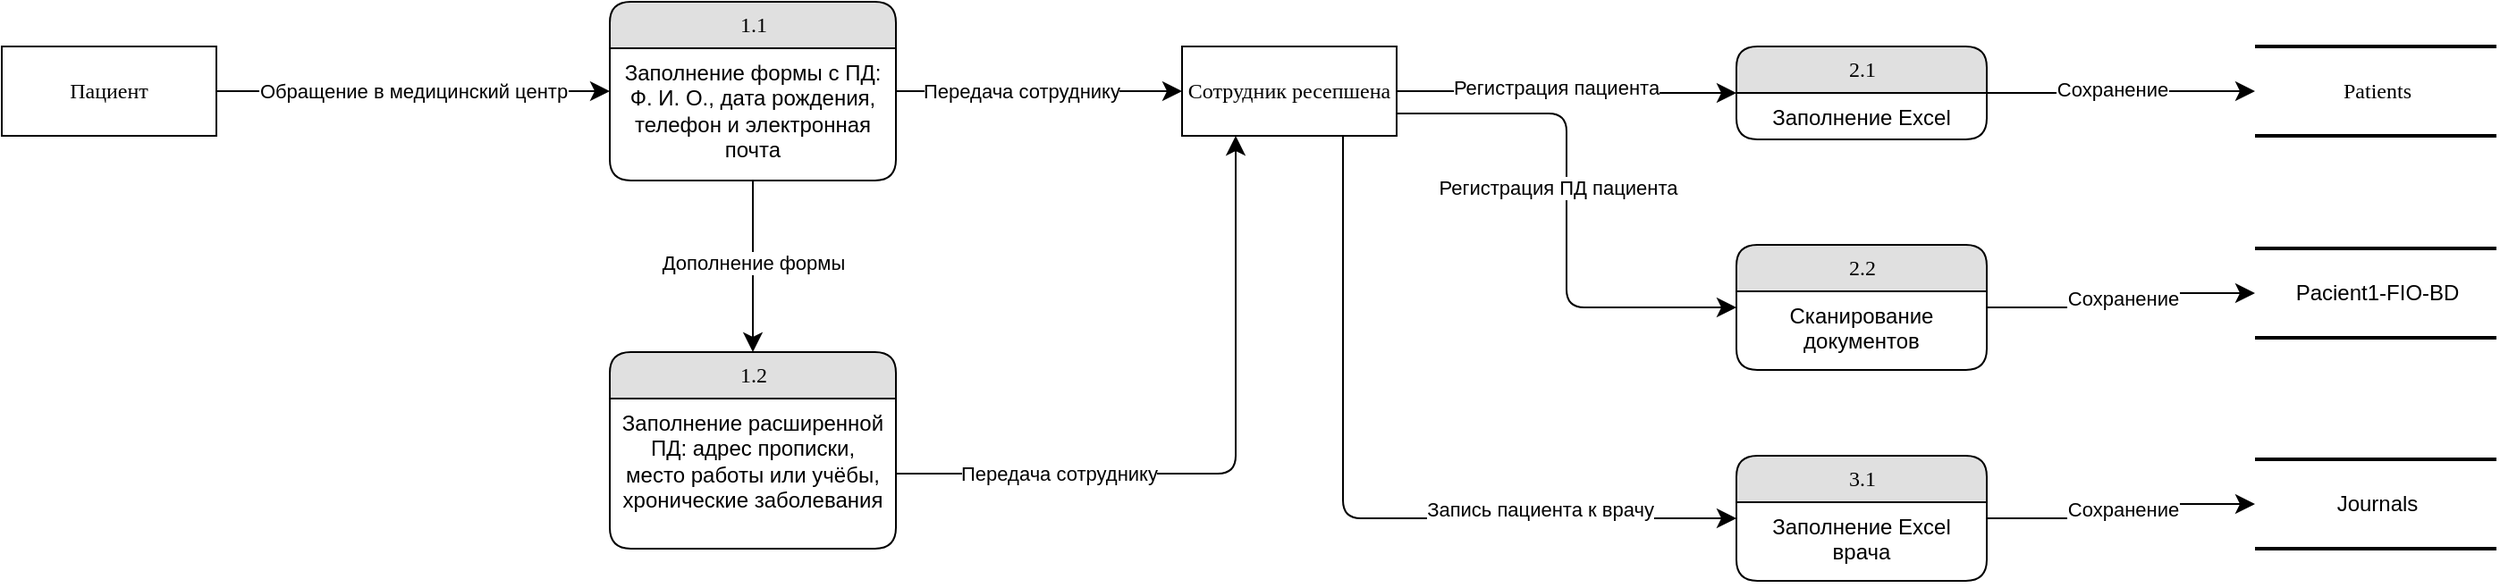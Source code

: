 <mxfile version="28.2.5">
  <diagram name="Page-1" id="52a04d89-c75d-2922-d76d-85b35f80e030">
    <mxGraphModel dx="1426" dy="785" grid="1" gridSize="10" guides="1" tooltips="1" connect="1" arrows="1" fold="1" page="1" pageScale="1" pageWidth="1100" pageHeight="850" background="none" math="0" shadow="0">
      <root>
        <mxCell id="0" />
        <mxCell id="1" parent="0" />
        <mxCell id="21ea969265ad0168-30" value="Patients" style="html=1;rounded=0;shadow=0;comic=0;labelBackgroundColor=none;strokeWidth=2;fontFamily=Verdana;fontSize=12;align=center;shape=mxgraph.ios7ui.horLines;" parent="1" vertex="1">
          <mxGeometry x="1350" y="79" width="135" height="50" as="geometry" />
        </mxCell>
        <mxCell id="17472293e6e8944d-29" value="Сотрудник ресепшена" style="whiteSpace=wrap;html=1;rounded=0;shadow=0;comic=0;labelBackgroundColor=none;strokeWidth=1;fontFamily=Verdana;fontSize=12;align=center;" parent="1" vertex="1">
          <mxGeometry x="750" y="79" width="120" height="50" as="geometry" />
        </mxCell>
        <mxCell id="1fdf3b25b50cf41e-27" style="edgeStyle=none;html=1;labelBackgroundColor=none;startFill=0;startSize=8;endFill=1;endSize=8;fontFamily=Verdana;fontSize=12;" parent="1" source="17472293e6e8944d-30" target="1fdf3b25b50cf41e-1" edge="1">
          <mxGeometry relative="1" as="geometry" />
        </mxCell>
        <mxCell id="wmSecnhCIObgYq9AWwNq-1" value="Обращение в медицинский центр" style="edgeLabel;html=1;align=center;verticalAlign=middle;resizable=0;points=[];" parent="1fdf3b25b50cf41e-27" vertex="1" connectable="0">
          <mxGeometry x="0.216" y="2" relative="1" as="geometry">
            <mxPoint x="-24" y="2" as="offset" />
          </mxGeometry>
        </mxCell>
        <mxCell id="17472293e6e8944d-30" value="Пациент" style="whiteSpace=wrap;html=1;rounded=0;shadow=0;comic=0;labelBackgroundColor=none;strokeWidth=1;fontFamily=Verdana;fontSize=12;align=center;" parent="1" vertex="1">
          <mxGeometry x="90" y="79" width="120" height="50" as="geometry" />
        </mxCell>
        <mxCell id="1fdf3b25b50cf41e-28" style="edgeStyle=none;html=1;labelBackgroundColor=none;startFill=0;startSize=8;endFill=1;endSize=8;fontFamily=Verdana;fontSize=12;" parent="1" source="1fdf3b25b50cf41e-1" target="17472293e6e8944d-29" edge="1">
          <mxGeometry relative="1" as="geometry" />
        </mxCell>
        <mxCell id="wmSecnhCIObgYq9AWwNq-8" value="Передача сотруднику" style="edgeLabel;html=1;align=center;verticalAlign=middle;resizable=0;points=[];" parent="1fdf3b25b50cf41e-28" vertex="1" connectable="0">
          <mxGeometry x="-0.142" y="1" relative="1" as="geometry">
            <mxPoint x="1" y="1" as="offset" />
          </mxGeometry>
        </mxCell>
        <mxCell id="1fdf3b25b50cf41e-29" style="edgeStyle=none;html=1;labelBackgroundColor=none;startFill=0;startSize=8;endFill=1;endSize=8;fontFamily=Verdana;fontSize=12;entryX=0.5;entryY=0;entryDx=0;entryDy=0;" parent="1" source="1fdf3b25b50cf41e-1" target="wmSecnhCIObgYq9AWwNq-2" edge="1">
          <mxGeometry relative="1" as="geometry">
            <mxPoint x="500" y="200" as="targetPoint" />
          </mxGeometry>
        </mxCell>
        <mxCell id="wmSecnhCIObgYq9AWwNq-7" value="Дополнение формы" style="edgeLabel;html=1;align=center;verticalAlign=middle;resizable=0;points=[];" parent="1fdf3b25b50cf41e-29" vertex="1" connectable="0">
          <mxGeometry x="-0.042" relative="1" as="geometry">
            <mxPoint as="offset" />
          </mxGeometry>
        </mxCell>
        <mxCell id="1fdf3b25b50cf41e-38" style="html=1;labelBackgroundColor=none;startFill=0;startSize=8;endFill=1;endSize=8;fontFamily=Verdana;fontSize=12;exitX=1;exitY=0.5;exitDx=0;exitDy=0;entryX=0;entryY=0.5;entryDx=0;entryDy=0;edgeStyle=orthogonalEdgeStyle;" parent="1" source="17472293e6e8944d-29" target="wmSecnhCIObgYq9AWwNq-4" edge="1">
          <mxGeometry relative="1" as="geometry" />
        </mxCell>
        <mxCell id="wmSecnhCIObgYq9AWwNq-12" value="Регистрация пациента" style="edgeLabel;html=1;align=center;verticalAlign=middle;resizable=0;points=[];" parent="1fdf3b25b50cf41e-38" vertex="1" connectable="0">
          <mxGeometry x="-0.051" y="-3" relative="1" as="geometry">
            <mxPoint x="-2" y="-5" as="offset" />
          </mxGeometry>
        </mxCell>
        <mxCell id="1fdf3b25b50cf41e-1" value="1.1" style="swimlane;html=1;fontStyle=0;childLayout=stackLayout;horizontal=1;startSize=26;fillColor=#e0e0e0;horizontalStack=0;resizeParent=1;resizeLast=0;collapsible=1;marginBottom=0;swimlaneFillColor=#ffffff;align=center;rounded=1;shadow=0;comic=0;labelBackgroundColor=none;strokeWidth=1;fontFamily=Verdana;fontSize=12" parent="1" vertex="1">
          <mxGeometry x="430" y="54" width="160" height="100" as="geometry">
            <mxRectangle x="430" y="54" width="60" height="30" as="alternateBounds" />
          </mxGeometry>
        </mxCell>
        <mxCell id="1fdf3b25b50cf41e-2" value="Заполнение формы с ПД:&lt;div&gt;Ф. И. О., дата рождения, телефон и электронная почта&lt;/div&gt;" style="text;html=1;strokeColor=none;fillColor=none;spacingLeft=4;spacingRight=4;whiteSpace=wrap;overflow=hidden;rotatable=0;points=[[0,0.5],[1,0.5]];portConstraint=eastwest;align=center;" parent="1fdf3b25b50cf41e-1" vertex="1">
          <mxGeometry y="26" width="160" height="74" as="geometry" />
        </mxCell>
        <mxCell id="wmSecnhCIObgYq9AWwNq-2" value="1.2" style="swimlane;html=1;fontStyle=0;childLayout=stackLayout;horizontal=1;startSize=26;fillColor=#e0e0e0;horizontalStack=0;resizeParent=1;resizeLast=0;collapsible=1;marginBottom=0;swimlaneFillColor=#ffffff;align=center;rounded=1;shadow=0;comic=0;labelBackgroundColor=none;strokeWidth=1;fontFamily=Verdana;fontSize=12" parent="1" vertex="1">
          <mxGeometry x="430" y="250" width="160" height="110" as="geometry" />
        </mxCell>
        <mxCell id="wmSecnhCIObgYq9AWwNq-3" value="Заполнение расширенной ПД:&amp;nbsp;адрес прописки, место работы или учёбы, хронические заболевания" style="text;html=1;strokeColor=none;fillColor=none;spacingLeft=4;spacingRight=4;whiteSpace=wrap;overflow=hidden;rotatable=0;points=[[0,0.5],[1,0.5]];portConstraint=eastwest;align=center;" parent="wmSecnhCIObgYq9AWwNq-2" vertex="1">
          <mxGeometry y="26" width="160" height="84" as="geometry" />
        </mxCell>
        <mxCell id="wmSecnhCIObgYq9AWwNq-4" value="2.1" style="swimlane;html=1;fontStyle=0;childLayout=stackLayout;horizontal=1;startSize=26;fillColor=#e0e0e0;horizontalStack=0;resizeParent=1;resizeLast=0;collapsible=1;marginBottom=0;swimlaneFillColor=#ffffff;align=center;rounded=1;shadow=0;comic=0;labelBackgroundColor=none;strokeWidth=1;fontFamily=Verdana;fontSize=12" parent="1" vertex="1">
          <mxGeometry x="1060" y="79" width="140" height="52" as="geometry" />
        </mxCell>
        <mxCell id="wmSecnhCIObgYq9AWwNq-5" value="Заполнение Excel" style="text;html=1;strokeColor=none;fillColor=none;spacingLeft=4;spacingRight=4;whiteSpace=wrap;overflow=hidden;rotatable=0;points=[[0,0.5],[1,0.5]];portConstraint=eastwest;align=center;" parent="wmSecnhCIObgYq9AWwNq-4" vertex="1">
          <mxGeometry y="26" width="140" height="26" as="geometry" />
        </mxCell>
        <mxCell id="wmSecnhCIObgYq9AWwNq-6" style="edgeStyle=orthogonalEdgeStyle;html=1;labelBackgroundColor=none;startFill=0;startSize=8;endFill=1;endSize=8;fontFamily=Verdana;fontSize=12;entryX=0.25;entryY=1;entryDx=0;entryDy=0;exitX=1;exitY=0.5;exitDx=0;exitDy=0;" parent="1" source="wmSecnhCIObgYq9AWwNq-3" target="17472293e6e8944d-29" edge="1">
          <mxGeometry relative="1" as="geometry">
            <mxPoint x="500" y="200" as="sourcePoint" />
            <mxPoint x="500" y="266" as="targetPoint" />
          </mxGeometry>
        </mxCell>
        <mxCell id="wmSecnhCIObgYq9AWwNq-9" value="Передача сотруднику" style="edgeLabel;html=1;align=center;verticalAlign=middle;resizable=0;points=[];" parent="wmSecnhCIObgYq9AWwNq-6" vertex="1" connectable="0">
          <mxGeometry x="-0.423" y="-1" relative="1" as="geometry">
            <mxPoint x="-19" y="-1" as="offset" />
          </mxGeometry>
        </mxCell>
        <mxCell id="wmSecnhCIObgYq9AWwNq-13" style="html=1;labelBackgroundColor=none;startFill=0;startSize=8;endFill=1;endSize=8;fontFamily=Verdana;fontSize=12;exitX=1;exitY=0.5;exitDx=0;exitDy=0;edgeStyle=orthogonalEdgeStyle;" parent="1" source="wmSecnhCIObgYq9AWwNq-4" target="21ea969265ad0168-30" edge="1">
          <mxGeometry relative="1" as="geometry">
            <mxPoint x="880" y="100" as="sourcePoint" />
            <mxPoint x="1070" y="101" as="targetPoint" />
          </mxGeometry>
        </mxCell>
        <mxCell id="wmSecnhCIObgYq9AWwNq-14" value="Сохранение" style="edgeLabel;html=1;align=center;verticalAlign=middle;resizable=0;points=[];" parent="wmSecnhCIObgYq9AWwNq-13" vertex="1" connectable="0">
          <mxGeometry x="-0.051" y="-3" relative="1" as="geometry">
            <mxPoint x="-2" y="-5" as="offset" />
          </mxGeometry>
        </mxCell>
        <mxCell id="wmSecnhCIObgYq9AWwNq-15" value="2.2" style="swimlane;html=1;fontStyle=0;childLayout=stackLayout;horizontal=1;startSize=26;fillColor=#e0e0e0;horizontalStack=0;resizeParent=1;resizeLast=0;collapsible=1;marginBottom=0;swimlaneFillColor=#ffffff;align=center;rounded=1;shadow=0;comic=0;labelBackgroundColor=none;strokeWidth=1;fontFamily=Verdana;fontSize=12" parent="1" vertex="1">
          <mxGeometry x="1060" y="190" width="140" height="70" as="geometry" />
        </mxCell>
        <mxCell id="wmSecnhCIObgYq9AWwNq-16" value="Сканирование документов" style="text;html=1;strokeColor=none;fillColor=none;spacingLeft=4;spacingRight=4;whiteSpace=wrap;overflow=hidden;rotatable=0;points=[[0,0.5],[1,0.5]];portConstraint=eastwest;align=center;" parent="wmSecnhCIObgYq9AWwNq-15" vertex="1">
          <mxGeometry y="26" width="140" height="44" as="geometry" />
        </mxCell>
        <mxCell id="wmSecnhCIObgYq9AWwNq-17" style="html=1;labelBackgroundColor=none;startFill=0;startSize=8;endFill=1;endSize=8;fontFamily=Verdana;fontSize=12;exitX=1;exitY=0.75;exitDx=0;exitDy=0;entryX=0;entryY=0.5;entryDx=0;entryDy=0;edgeStyle=orthogonalEdgeStyle;" parent="1" source="17472293e6e8944d-29" target="wmSecnhCIObgYq9AWwNq-15" edge="1">
          <mxGeometry relative="1" as="geometry">
            <mxPoint x="880" y="100" as="sourcePoint" />
            <mxPoint x="1070" y="101" as="targetPoint" />
          </mxGeometry>
        </mxCell>
        <mxCell id="wmSecnhCIObgYq9AWwNq-18" value="Регистрация ПД пациента" style="edgeLabel;html=1;align=center;verticalAlign=middle;resizable=0;points=[];" parent="wmSecnhCIObgYq9AWwNq-17" vertex="1" connectable="0">
          <mxGeometry x="-0.051" y="-3" relative="1" as="geometry">
            <mxPoint x="-2" y="-5" as="offset" />
          </mxGeometry>
        </mxCell>
        <mxCell id="wmSecnhCIObgYq9AWwNq-20" value="&lt;span style=&quot;font-family: Helvetica; text-align: left; text-wrap-mode: wrap;&quot;&gt;Pacient1-FIO-BD&lt;/span&gt;" style="html=1;rounded=0;shadow=0;comic=0;labelBackgroundColor=none;strokeWidth=2;fontFamily=Verdana;fontSize=12;align=center;shape=mxgraph.ios7ui.horLines;" parent="1" vertex="1">
          <mxGeometry x="1350" y="192" width="135" height="50" as="geometry" />
        </mxCell>
        <mxCell id="wmSecnhCIObgYq9AWwNq-21" style="html=1;labelBackgroundColor=none;startFill=0;startSize=8;endFill=1;endSize=8;fontFamily=Verdana;fontSize=12;exitX=1;exitY=0.5;exitDx=0;exitDy=0;edgeStyle=orthogonalEdgeStyle;" parent="1" source="wmSecnhCIObgYq9AWwNq-15" target="wmSecnhCIObgYq9AWwNq-20" edge="1">
          <mxGeometry relative="1" as="geometry">
            <mxPoint x="1230" y="81" as="sourcePoint" />
            <mxPoint x="1380" y="80" as="targetPoint" />
          </mxGeometry>
        </mxCell>
        <mxCell id="wmSecnhCIObgYq9AWwNq-22" value="Сохранение" style="edgeLabel;html=1;align=center;verticalAlign=middle;resizable=0;points=[];" parent="wmSecnhCIObgYq9AWwNq-21" vertex="1" connectable="0">
          <mxGeometry x="-0.051" y="-3" relative="1" as="geometry">
            <mxPoint x="-2" y="-5" as="offset" />
          </mxGeometry>
        </mxCell>
        <mxCell id="wmSecnhCIObgYq9AWwNq-23" value="3.1" style="swimlane;html=1;fontStyle=0;childLayout=stackLayout;horizontal=1;startSize=26;fillColor=#e0e0e0;horizontalStack=0;resizeParent=1;resizeLast=0;collapsible=1;marginBottom=0;swimlaneFillColor=#ffffff;align=center;rounded=1;shadow=0;comic=0;labelBackgroundColor=none;strokeWidth=1;fontFamily=Verdana;fontSize=12" parent="1" vertex="1">
          <mxGeometry x="1060" y="308" width="140" height="70" as="geometry" />
        </mxCell>
        <mxCell id="wmSecnhCIObgYq9AWwNq-24" value="Заполнение Excel врача" style="text;html=1;strokeColor=none;fillColor=none;spacingLeft=4;spacingRight=4;whiteSpace=wrap;overflow=hidden;rotatable=0;points=[[0,0.5],[1,0.5]];portConstraint=eastwest;align=center;" parent="wmSecnhCIObgYq9AWwNq-23" vertex="1">
          <mxGeometry y="26" width="140" height="44" as="geometry" />
        </mxCell>
        <mxCell id="wmSecnhCIObgYq9AWwNq-27" style="html=1;labelBackgroundColor=none;startFill=0;startSize=8;endFill=1;endSize=8;fontFamily=Verdana;fontSize=12;exitX=0.75;exitY=1;exitDx=0;exitDy=0;entryX=0;entryY=0.5;entryDx=0;entryDy=0;edgeStyle=orthogonalEdgeStyle;" parent="1" source="17472293e6e8944d-29" target="wmSecnhCIObgYq9AWwNq-23" edge="1">
          <mxGeometry relative="1" as="geometry">
            <mxPoint x="960" y="130" as="sourcePoint" />
            <mxPoint x="1150" y="249" as="targetPoint" />
          </mxGeometry>
        </mxCell>
        <mxCell id="wmSecnhCIObgYq9AWwNq-28" value="Запись пациента к врачу" style="edgeLabel;html=1;align=center;verticalAlign=middle;resizable=0;points=[];" parent="wmSecnhCIObgYq9AWwNq-27" vertex="1" connectable="0">
          <mxGeometry x="-0.051" y="-3" relative="1" as="geometry">
            <mxPoint x="113" y="3" as="offset" />
          </mxGeometry>
        </mxCell>
        <mxCell id="wmSecnhCIObgYq9AWwNq-29" value="&lt;div style=&quot;text-align: left;&quot;&gt;&lt;span style=&quot;background-color: transparent; text-wrap-mode: wrap;&quot;&gt;&lt;font face=&quot;Helvetica&quot;&gt;Journals&lt;/font&gt;&lt;/span&gt;&lt;/div&gt;" style="html=1;rounded=0;shadow=0;comic=0;labelBackgroundColor=none;strokeWidth=2;fontFamily=Verdana;fontSize=12;align=center;shape=mxgraph.ios7ui.horLines;" parent="1" vertex="1">
          <mxGeometry x="1350" y="310" width="135" height="50" as="geometry" />
        </mxCell>
        <mxCell id="wmSecnhCIObgYq9AWwNq-30" style="html=1;labelBackgroundColor=none;startFill=0;startSize=8;endFill=1;endSize=8;fontFamily=Verdana;fontSize=12;exitX=1;exitY=0.5;exitDx=0;exitDy=0;edgeStyle=orthogonalEdgeStyle;" parent="1" source="wmSecnhCIObgYq9AWwNq-23" target="wmSecnhCIObgYq9AWwNq-29" edge="1">
          <mxGeometry relative="1" as="geometry">
            <mxPoint x="1230" y="219" as="sourcePoint" />
            <mxPoint x="1380" y="218" as="targetPoint" />
          </mxGeometry>
        </mxCell>
        <mxCell id="wmSecnhCIObgYq9AWwNq-31" value="Сохранение" style="edgeLabel;html=1;align=center;verticalAlign=middle;resizable=0;points=[];" parent="wmSecnhCIObgYq9AWwNq-30" vertex="1" connectable="0">
          <mxGeometry x="-0.051" y="-3" relative="1" as="geometry">
            <mxPoint x="-2" y="-5" as="offset" />
          </mxGeometry>
        </mxCell>
      </root>
    </mxGraphModel>
  </diagram>
</mxfile>
